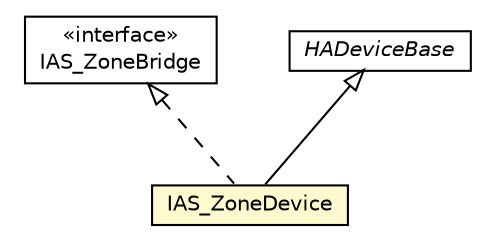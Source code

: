 #!/usr/local/bin/dot
#
# Class diagram 
# Generated by UMLGraph version R5_6-24-gf6e263 (http://www.umlgraph.org/)
#

digraph G {
	edge [fontname="Helvetica",fontsize=10,labelfontname="Helvetica",labelfontsize=10];
	node [fontname="Helvetica",fontsize=10,shape=plaintext];
	nodesep=0.25;
	ranksep=0.5;
	// org.universAAL.lddi.zigbee.commissioning.devices.api.IAS_ZoneBridge
	c4431094 [label=<<table title="org.universAAL.lddi.zigbee.commissioning.devices.api.IAS_ZoneBridge" border="0" cellborder="1" cellspacing="0" cellpadding="2" port="p" href="../api/IAS_ZoneBridge.html">
		<tr><td><table border="0" cellspacing="0" cellpadding="1">
<tr><td align="center" balign="center"> &#171;interface&#187; </td></tr>
<tr><td align="center" balign="center"> IAS_ZoneBridge </td></tr>
		</table></td></tr>
		</table>>, URL="../api/IAS_ZoneBridge.html", fontname="Helvetica", fontcolor="black", fontsize=10.0];
	// org.universAAL.lddi.zigbee.commissioning.devices.impl.IAS_ZoneDevice
	c4431095 [label=<<table title="org.universAAL.lddi.zigbee.commissioning.devices.impl.IAS_ZoneDevice" border="0" cellborder="1" cellspacing="0" cellpadding="2" port="p" bgcolor="lemonChiffon" href="./IAS_ZoneDevice.html">
		<tr><td><table border="0" cellspacing="0" cellpadding="1">
<tr><td align="center" balign="center"> IAS_ZoneDevice </td></tr>
		</table></td></tr>
		</table>>, URL="./IAS_ZoneDevice.html", fontname="Helvetica", fontcolor="black", fontsize=10.0];
	//org.universAAL.lddi.zigbee.commissioning.devices.impl.IAS_ZoneDevice extends it.cnr.isti.zigbee.ha.driver.core.HADeviceBase
	c4432100:p -> c4431095:p [dir=back,arrowtail=empty];
	//org.universAAL.lddi.zigbee.commissioning.devices.impl.IAS_ZoneDevice implements org.universAAL.lddi.zigbee.commissioning.devices.api.IAS_ZoneBridge
	c4431094:p -> c4431095:p [dir=back,arrowtail=empty,style=dashed];
	// it.cnr.isti.zigbee.ha.driver.core.HADeviceBase
	c4432100 [label=<<table title="it.cnr.isti.zigbee.ha.driver.core.HADeviceBase" border="0" cellborder="1" cellspacing="0" cellpadding="2" port="p" href="http://java.sun.com/j2se/1.4.2/docs/api/it/cnr/isti/zigbee/ha/driver/core/HADeviceBase.html">
		<tr><td><table border="0" cellspacing="0" cellpadding="1">
<tr><td align="center" balign="center"><font face="Helvetica-Oblique"> HADeviceBase </font></td></tr>
		</table></td></tr>
		</table>>, URL="http://java.sun.com/j2se/1.4.2/docs/api/it/cnr/isti/zigbee/ha/driver/core/HADeviceBase.html", fontname="Helvetica", fontcolor="black", fontsize=10.0];
}

